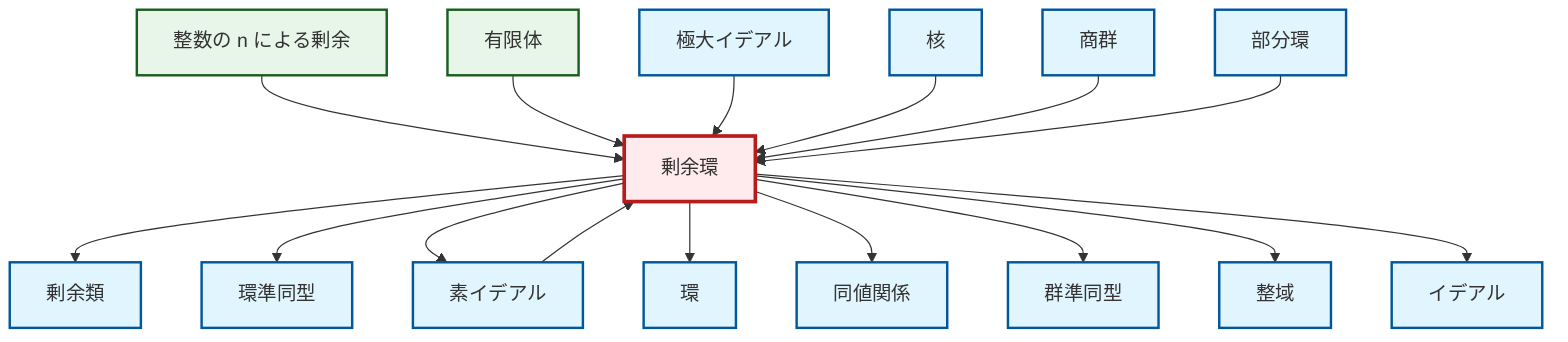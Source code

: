 graph TD
    classDef definition fill:#e1f5fe,stroke:#01579b,stroke-width:2px
    classDef theorem fill:#f3e5f5,stroke:#4a148c,stroke-width:2px
    classDef axiom fill:#fff3e0,stroke:#e65100,stroke-width:2px
    classDef example fill:#e8f5e9,stroke:#1b5e20,stroke-width:2px
    classDef current fill:#ffebee,stroke:#b71c1c,stroke-width:3px
    def-ring["環"]:::definition
    def-quotient-ring["剰余環"]:::definition
    def-prime-ideal["素イデアル"]:::definition
    def-kernel["核"]:::definition
    def-subring["部分環"]:::definition
    def-equivalence-relation["同値関係"]:::definition
    def-quotient-group["商群"]:::definition
    ex-quotient-integers-mod-n["整数の n による剰余"]:::example
    def-integral-domain["整域"]:::definition
    def-maximal-ideal["極大イデアル"]:::definition
    def-coset["剰余類"]:::definition
    ex-finite-field["有限体"]:::example
    def-homomorphism["群準同型"]:::definition
    def-ideal["イデアル"]:::definition
    def-ring-homomorphism["環準同型"]:::definition
    def-quotient-ring --> def-coset
    ex-quotient-integers-mod-n --> def-quotient-ring
    def-prime-ideal --> def-quotient-ring
    def-quotient-ring --> def-ring-homomorphism
    ex-finite-field --> def-quotient-ring
    def-quotient-ring --> def-prime-ideal
    def-quotient-ring --> def-ring
    def-maximal-ideal --> def-quotient-ring
    def-kernel --> def-quotient-ring
    def-quotient-group --> def-quotient-ring
    def-quotient-ring --> def-equivalence-relation
    def-subring --> def-quotient-ring
    def-quotient-ring --> def-homomorphism
    def-quotient-ring --> def-integral-domain
    def-quotient-ring --> def-ideal
    class def-quotient-ring current